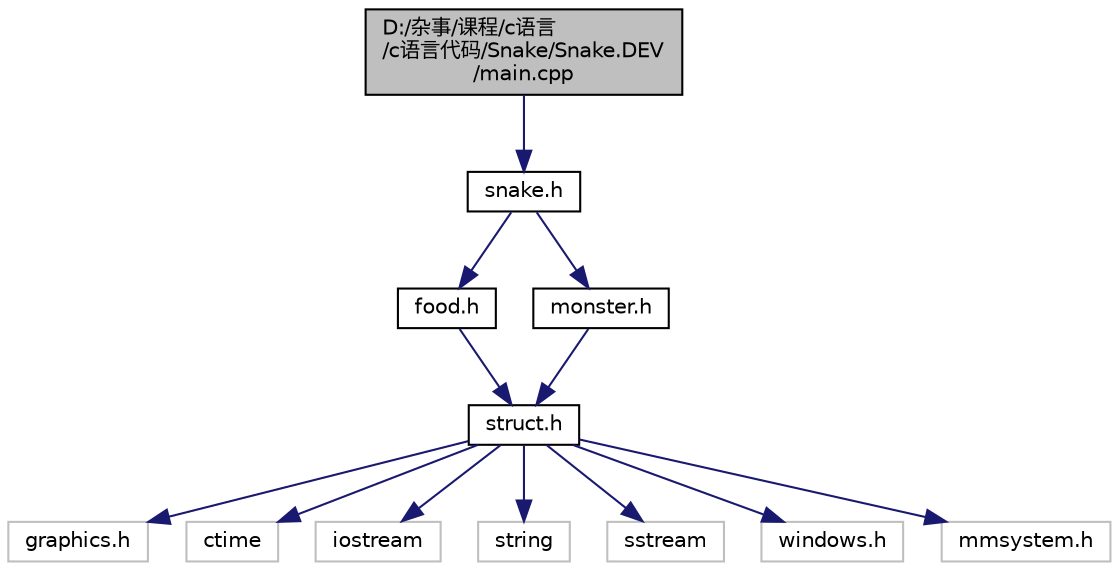digraph "D:/杂事/课程/c语言/c语言代码/Snake/Snake.DEV/main.cpp"
{
  edge [fontname="Helvetica",fontsize="10",labelfontname="Helvetica",labelfontsize="10"];
  node [fontname="Helvetica",fontsize="10",shape=record];
  Node1 [label="D:/杂事/课程/c语言\l/c语言代码/Snake/Snake.DEV\l/main.cpp",height=0.2,width=0.4,color="black", fillcolor="grey75", style="filled", fontcolor="black"];
  Node1 -> Node2 [color="midnightblue",fontsize="10",style="solid",fontname="Helvetica"];
  Node2 [label="snake.h",height=0.2,width=0.4,color="black", fillcolor="white", style="filled",URL="$snake_8h.html"];
  Node2 -> Node3 [color="midnightblue",fontsize="10",style="solid",fontname="Helvetica"];
  Node3 [label="food.h",height=0.2,width=0.4,color="black", fillcolor="white", style="filled",URL="$food_8h.html"];
  Node3 -> Node4 [color="midnightblue",fontsize="10",style="solid",fontname="Helvetica"];
  Node4 [label="struct.h",height=0.2,width=0.4,color="black", fillcolor="white", style="filled",URL="$struct_8h.html"];
  Node4 -> Node5 [color="midnightblue",fontsize="10",style="solid",fontname="Helvetica"];
  Node5 [label="graphics.h",height=0.2,width=0.4,color="grey75", fillcolor="white", style="filled"];
  Node4 -> Node6 [color="midnightblue",fontsize="10",style="solid",fontname="Helvetica"];
  Node6 [label="ctime",height=0.2,width=0.4,color="grey75", fillcolor="white", style="filled"];
  Node4 -> Node7 [color="midnightblue",fontsize="10",style="solid",fontname="Helvetica"];
  Node7 [label="iostream",height=0.2,width=0.4,color="grey75", fillcolor="white", style="filled"];
  Node4 -> Node8 [color="midnightblue",fontsize="10",style="solid",fontname="Helvetica"];
  Node8 [label="string",height=0.2,width=0.4,color="grey75", fillcolor="white", style="filled"];
  Node4 -> Node9 [color="midnightblue",fontsize="10",style="solid",fontname="Helvetica"];
  Node9 [label="sstream",height=0.2,width=0.4,color="grey75", fillcolor="white", style="filled"];
  Node4 -> Node10 [color="midnightblue",fontsize="10",style="solid",fontname="Helvetica"];
  Node10 [label="windows.h",height=0.2,width=0.4,color="grey75", fillcolor="white", style="filled"];
  Node4 -> Node11 [color="midnightblue",fontsize="10",style="solid",fontname="Helvetica"];
  Node11 [label="mmsystem.h",height=0.2,width=0.4,color="grey75", fillcolor="white", style="filled"];
  Node2 -> Node12 [color="midnightblue",fontsize="10",style="solid",fontname="Helvetica"];
  Node12 [label="monster.h",height=0.2,width=0.4,color="black", fillcolor="white", style="filled",URL="$monster_8h.html"];
  Node12 -> Node4 [color="midnightblue",fontsize="10",style="solid",fontname="Helvetica"];
}
